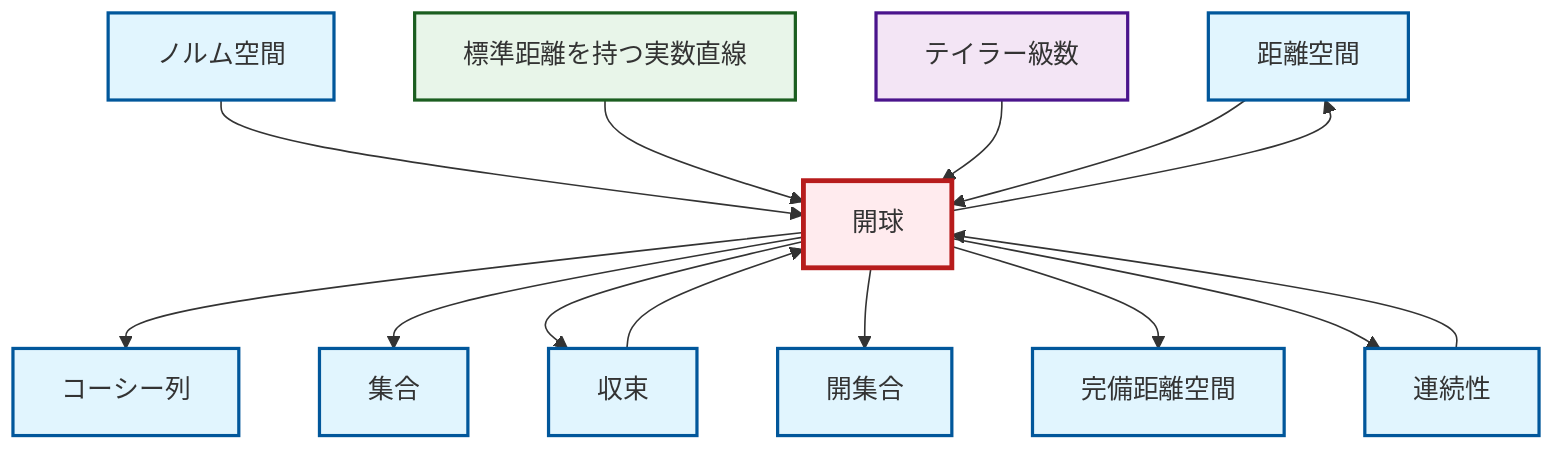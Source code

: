graph TD
    classDef definition fill:#e1f5fe,stroke:#01579b,stroke-width:2px
    classDef theorem fill:#f3e5f5,stroke:#4a148c,stroke-width:2px
    classDef axiom fill:#fff3e0,stroke:#e65100,stroke-width:2px
    classDef example fill:#e8f5e9,stroke:#1b5e20,stroke-width:2px
    classDef current fill:#ffebee,stroke:#b71c1c,stroke-width:3px
    def-metric-space["距離空間"]:::definition
    def-open-ball["開球"]:::definition
    def-cauchy-sequence["コーシー列"]:::definition
    def-convergence["収束"]:::definition
    def-continuity["連続性"]:::definition
    def-open-set["開集合"]:::definition
    ex-real-line-metric["標準距離を持つ実数直線"]:::example
    thm-taylor-series["テイラー級数"]:::theorem
    def-normed-vector-space["ノルム空間"]:::definition
    def-complete-metric-space["完備距離空間"]:::definition
    def-set["集合"]:::definition
    def-open-ball --> def-cauchy-sequence
    def-open-ball --> def-set
    def-normed-vector-space --> def-open-ball
    def-open-ball --> def-convergence
    def-continuity --> def-open-ball
    def-convergence --> def-open-ball
    ex-real-line-metric --> def-open-ball
    thm-taylor-series --> def-open-ball
    def-open-ball --> def-open-set
    def-open-ball --> def-complete-metric-space
    def-open-ball --> def-continuity
    def-metric-space --> def-open-ball
    def-open-ball --> def-metric-space
    class def-open-ball current